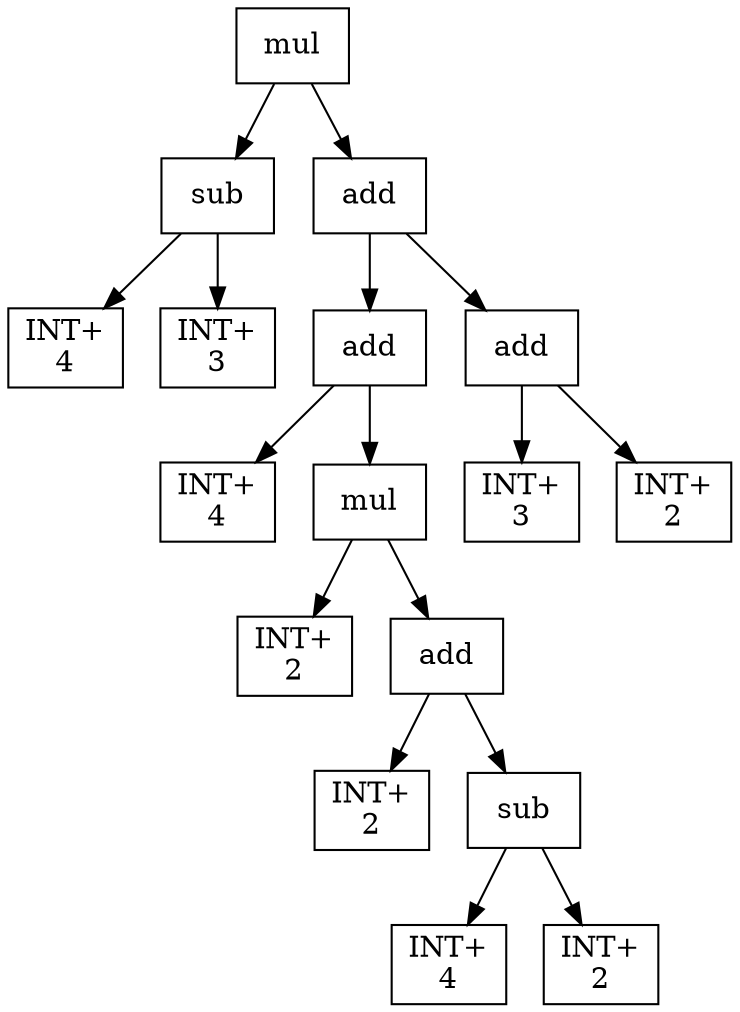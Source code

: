 digraph expr {
  node [shape=box];
  n1 [label="mul"];
  n2 [label="sub"];
  n3 [label="INT+\n4"];
  n4 [label="INT+\n3"];
  n2 -> n3;
  n2 -> n4;
  n5 [label="add"];
  n6 [label="add"];
  n7 [label="INT+\n4"];
  n8 [label="mul"];
  n9 [label="INT+\n2"];
  n10 [label="add"];
  n11 [label="INT+\n2"];
  n12 [label="sub"];
  n13 [label="INT+\n4"];
  n14 [label="INT+\n2"];
  n12 -> n13;
  n12 -> n14;
  n10 -> n11;
  n10 -> n12;
  n8 -> n9;
  n8 -> n10;
  n6 -> n7;
  n6 -> n8;
  n15 [label="add"];
  n16 [label="INT+\n3"];
  n17 [label="INT+\n2"];
  n15 -> n16;
  n15 -> n17;
  n5 -> n6;
  n5 -> n15;
  n1 -> n2;
  n1 -> n5;
}